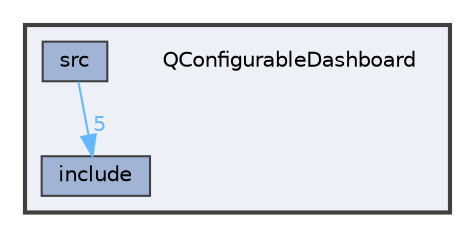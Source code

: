 digraph "QConfigurableDashboard"
{
 // LATEX_PDF_SIZE
  bgcolor="transparent";
  edge [fontname=Helvetica,fontsize=10,labelfontname=Helvetica,labelfontsize=10];
  node [fontname=Helvetica,fontsize=10,shape=box,height=0.2,width=0.4];
  compound=true
  subgraph clusterdir_fc70314cc70d5f6d2e31b98b592c4275 {
    graph [ bgcolor="#edf0f7", pencolor="grey25", label="", fontname=Helvetica,fontsize=10 style="filled,bold", URL="dir_fc70314cc70d5f6d2e31b98b592c4275.html",tooltip=""]
    dir_fc70314cc70d5f6d2e31b98b592c4275 [shape=plaintext, label="QConfigurableDashboard"];
  dir_034bf8a0ebbddc680c261a6478c4c50c [label="include", fillcolor="#a2b4d6", color="grey25", style="filled", URL="dir_034bf8a0ebbddc680c261a6478c4c50c.html",tooltip=""];
  dir_a61774ce3f45b5f6acf9c7fdf1502887 [label="src", fillcolor="#a2b4d6", color="grey25", style="filled", URL="dir_a61774ce3f45b5f6acf9c7fdf1502887.html",tooltip=""];
  }
  dir_a61774ce3f45b5f6acf9c7fdf1502887->dir_034bf8a0ebbddc680c261a6478c4c50c [headlabel="5", labeldistance=1.5 headhref="dir_000007_000004.html" color="steelblue1" fontcolor="steelblue1"];
}
